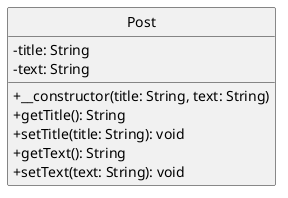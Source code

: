 @startuml
skinparam classAttributeIconSize 0
skinparam monochrome true
hide circle

class Post {
  -title: String
  -text: String
  +__constructor(title: String, text: String)
  +getTitle(): String
  +setTitle(title: String): void
  +getText(): String
  +setText(text: String): void
}
@enduml
